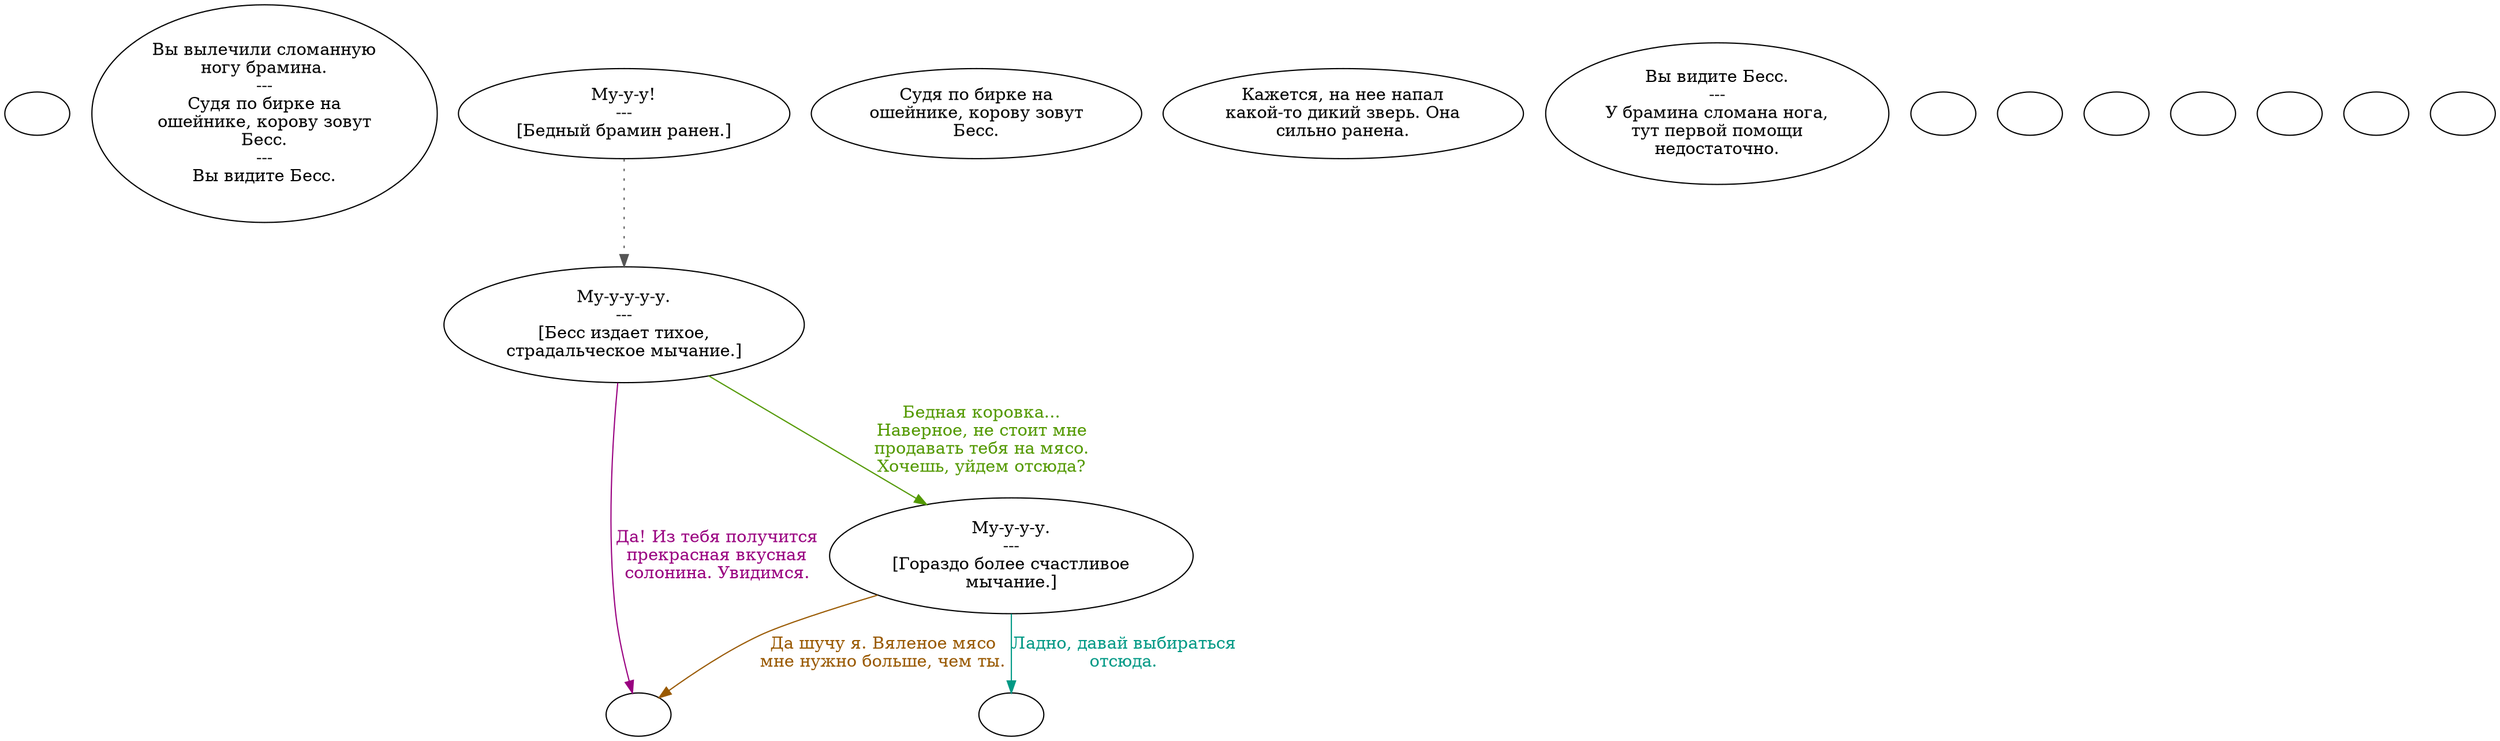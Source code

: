 digraph mcBess {
  "start" [style=filled       fillcolor="#FFFFFF"       color="#000000"]
  "start" [label=""]
  "critter_p_proc" [style=filled       fillcolor="#FFFFFF"       color="#000000"]
  "critter_p_proc" [label="Вы вылечили сломанную\nногу брамина.\n---\nСудя по бирке на\nошейнике, корову зовут\nБесс.\n---\nВы видите Бесс."]
  "talk_p_proc" [style=filled       fillcolor="#FFFFFF"       color="#000000"]
  "talk_p_proc" -> "Node002" [style=dotted color="#555555"]
  "talk_p_proc" [label="Му-у-у!\n---\n[Бедный брамин ранен.]"]
  "look_at_p_proc" [style=filled       fillcolor="#FFFFFF"       color="#000000"]
  "look_at_p_proc" [label="Судя по бирке на\nошейнике, корову зовут\nБесс."]
  "description_p_proc" [style=filled       fillcolor="#FFFFFF"       color="#000000"]
  "description_p_proc" [label="Кажется, на нее напал\nкакой-то дикий зверь. Она\nсильно ранена."]
  "use_skill_on_p_proc" [style=filled       fillcolor="#FFFFFF"       color="#000000"]
  "use_skill_on_p_proc" [label="Вы видите Бесс.\n---\nУ брамина сломана нога,\nтут первой помощи\nнедостаточно."]
  "damage_p_proc" [style=filled       fillcolor="#FFFFFF"       color="#000000"]
  "damage_p_proc" [label=""]
  "map_enter_p_proc" [style=filled       fillcolor="#FFFFFF"       color="#000000"]
  "map_enter_p_proc" [label=""]
  "map_exit_p_proc" [style=filled       fillcolor="#FFFFFF"       color="#000000"]
  "map_exit_p_proc" [label=""]
  "timed_event_p_proc" [style=filled       fillcolor="#FFFFFF"       color="#000000"]
  "timed_event_p_proc" [label=""]
  "use_p_proc" [style=filled       fillcolor="#FFFFFF"       color="#000000"]
  "use_p_proc" [label=""]
  "push_p_proc" [style=filled       fillcolor="#FFFFFF"       color="#000000"]
  "push_p_proc" [label=""]
  "Node999" [style=filled       fillcolor="#FFFFFF"       color="#000000"]
  "Node999" [label=""]
  "Node990" [style=filled       fillcolor="#FFFFFF"       color="#000000"]
  "Node990" [label=""]
  "Node002" [style=filled       fillcolor="#FFFFFF"       color="#000000"]
  "Node002" [label="Му-у-у-у-у.\n---\n[Бесс издает тихое,\nстрадальческое мычание.]"]
  "Node002" -> "Node003" [label="Бедная коровка...\nНаверное, не стоит мне\nпродавать тебя на мясо.\nХочешь, уйдем отсюда?" color="#539900" fontcolor="#539900"]
  "Node002" -> "Node999" [label="Да! Из тебя получится\nпрекрасная вкусная\nсолонина. Увидимся." color="#990080" fontcolor="#990080"]
  "Node003" [style=filled       fillcolor="#FFFFFF"       color="#000000"]
  "Node003" [label="Му-у-у-у.\n---\n[Гораздо более счастливое\nмычание.]"]
  "Node003" -> "Node990" [label="Ладно, давай выбираться\nотсюда." color="#009985" fontcolor="#009985"]
  "Node003" -> "Node999" [label="Да шучу я. Вяленое мясо\nмне нужно больше, чем ты." color="#995900" fontcolor="#995900"]
  "use_obj_on_p_proc" [style=filled       fillcolor="#FFFFFF"       color="#000000"]
  "use_obj_on_p_proc" [label=""]
}